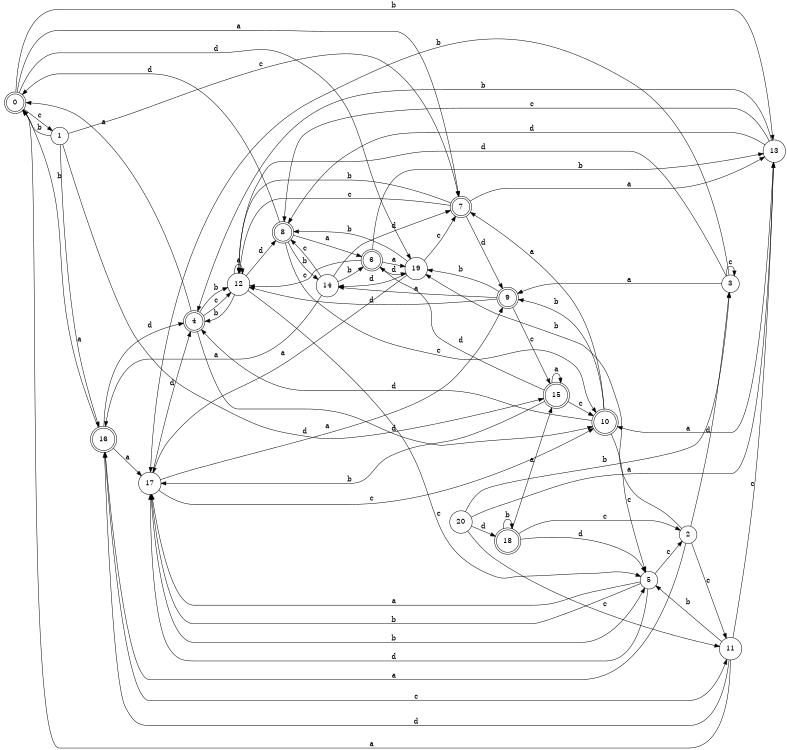 digraph n17_7 {
__start0 [label="" shape="none"];

rankdir=LR;
size="8,5";

s0 [style="rounded,filled", color="black", fillcolor="white" shape="doublecircle", label="0"];
s1 [style="filled", color="black", fillcolor="white" shape="circle", label="1"];
s2 [style="filled", color="black", fillcolor="white" shape="circle", label="2"];
s3 [style="filled", color="black", fillcolor="white" shape="circle", label="3"];
s4 [style="rounded,filled", color="black", fillcolor="white" shape="doublecircle", label="4"];
s5 [style="filled", color="black", fillcolor="white" shape="circle", label="5"];
s6 [style="rounded,filled", color="black", fillcolor="white" shape="doublecircle", label="6"];
s7 [style="rounded,filled", color="black", fillcolor="white" shape="doublecircle", label="7"];
s8 [style="rounded,filled", color="black", fillcolor="white" shape="doublecircle", label="8"];
s9 [style="rounded,filled", color="black", fillcolor="white" shape="doublecircle", label="9"];
s10 [style="rounded,filled", color="black", fillcolor="white" shape="doublecircle", label="10"];
s11 [style="filled", color="black", fillcolor="white" shape="circle", label="11"];
s12 [style="filled", color="black", fillcolor="white" shape="circle", label="12"];
s13 [style="filled", color="black", fillcolor="white" shape="circle", label="13"];
s14 [style="filled", color="black", fillcolor="white" shape="circle", label="14"];
s15 [style="rounded,filled", color="black", fillcolor="white" shape="doublecircle", label="15"];
s16 [style="rounded,filled", color="black", fillcolor="white" shape="doublecircle", label="16"];
s17 [style="filled", color="black", fillcolor="white" shape="circle", label="17"];
s18 [style="rounded,filled", color="black", fillcolor="white" shape="doublecircle", label="18"];
s19 [style="filled", color="black", fillcolor="white" shape="circle", label="19"];
s20 [style="filled", color="black", fillcolor="white" shape="circle", label="20"];
s0 -> s7 [label="a"];
s0 -> s13 [label="b"];
s0 -> s1 [label="c"];
s0 -> s19 [label="d"];
s1 -> s16 [label="a"];
s1 -> s0 [label="b"];
s1 -> s7 [label="c"];
s1 -> s15 [label="d"];
s2 -> s16 [label="a"];
s2 -> s19 [label="b"];
s2 -> s11 [label="c"];
s2 -> s3 [label="d"];
s3 -> s9 [label="a"];
s3 -> s17 [label="b"];
s3 -> s3 [label="c"];
s3 -> s12 [label="d"];
s4 -> s0 [label="a"];
s4 -> s12 [label="b"];
s4 -> s12 [label="c"];
s4 -> s10 [label="d"];
s5 -> s17 [label="a"];
s5 -> s17 [label="b"];
s5 -> s2 [label="c"];
s5 -> s17 [label="d"];
s6 -> s19 [label="a"];
s6 -> s13 [label="b"];
s6 -> s12 [label="c"];
s6 -> s19 [label="d"];
s7 -> s13 [label="a"];
s7 -> s12 [label="b"];
s7 -> s12 [label="c"];
s7 -> s9 [label="d"];
s8 -> s6 [label="a"];
s8 -> s14 [label="b"];
s8 -> s10 [label="c"];
s8 -> s0 [label="d"];
s9 -> s14 [label="a"];
s9 -> s19 [label="b"];
s9 -> s15 [label="c"];
s9 -> s12 [label="d"];
s10 -> s7 [label="a"];
s10 -> s9 [label="b"];
s10 -> s5 [label="c"];
s10 -> s4 [label="d"];
s11 -> s0 [label="a"];
s11 -> s5 [label="b"];
s11 -> s13 [label="c"];
s11 -> s16 [label="d"];
s12 -> s12 [label="a"];
s12 -> s4 [label="b"];
s12 -> s5 [label="c"];
s12 -> s8 [label="d"];
s13 -> s10 [label="a"];
s13 -> s4 [label="b"];
s13 -> s8 [label="c"];
s13 -> s8 [label="d"];
s14 -> s16 [label="a"];
s14 -> s6 [label="b"];
s14 -> s8 [label="c"];
s14 -> s7 [label="d"];
s15 -> s15 [label="a"];
s15 -> s17 [label="b"];
s15 -> s10 [label="c"];
s15 -> s6 [label="d"];
s16 -> s17 [label="a"];
s16 -> s0 [label="b"];
s16 -> s11 [label="c"];
s16 -> s4 [label="d"];
s17 -> s9 [label="a"];
s17 -> s5 [label="b"];
s17 -> s10 [label="c"];
s17 -> s4 [label="d"];
s18 -> s15 [label="a"];
s18 -> s18 [label="b"];
s18 -> s2 [label="c"];
s18 -> s5 [label="d"];
s19 -> s17 [label="a"];
s19 -> s8 [label="b"];
s19 -> s7 [label="c"];
s19 -> s14 [label="d"];
s20 -> s13 [label="a"];
s20 -> s3 [label="b"];
s20 -> s11 [label="c"];
s20 -> s18 [label="d"];

}
